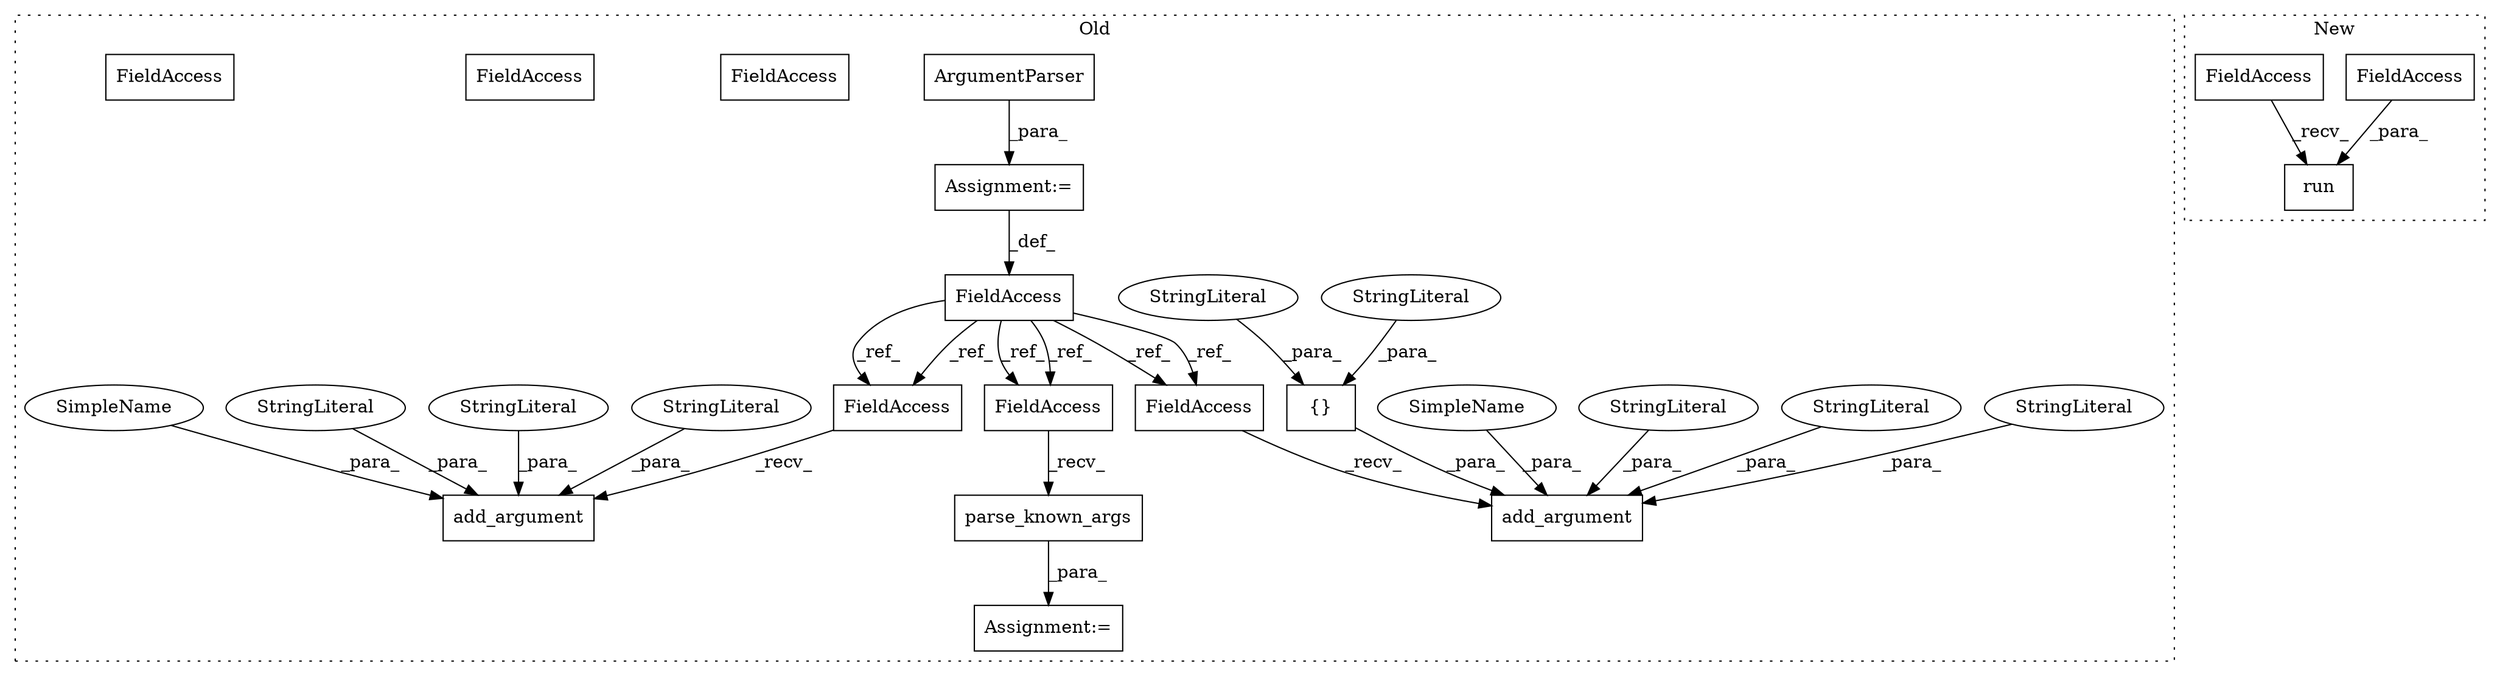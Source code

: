 digraph G {
subgraph cluster0 {
1 [label="ArgumentParser" a="32" s="7409" l="16" shape="box"];
3 [label="add_argument" a="32" s="8383,8518" l="13,1" shape="box"];
4 [label="StringLiteral" a="45" s="8512" l="6" shape="ellipse"];
5 [label="add_argument" a="32" s="7879,8012" l="13,1" shape="box"];
6 [label="StringLiteral" a="45" s="7915" l="5" shape="ellipse"];
7 [label="StringLiteral" a="45" s="8007" l="5" shape="ellipse"];
8 [label="StringLiteral" a="45" s="7903" l="4" shape="ellipse"];
9 [label="StringLiteral" a="45" s="8396" l="12" shape="ellipse"];
10 [label="Assignment:=" a="7" s="8560" l="2" shape="box"];
11 [label="Assignment:=" a="7" s="7399" l="1" shape="box"];
12 [label="parse_known_args" a="32" s="8569" l="18" shape="box"];
13 [label="FieldAccess" a="22" s="7393" l="6" shape="box"];
14 [label="FieldAccess" a="22" s="7872" l="6" shape="box"];
16 [label="FieldAccess" a="22" s="8376" l="6" shape="box"];
17 [label="FieldAccess" a="22" s="8562" l="6" shape="box"];
19 [label="StringLiteral" a="45" s="8427" l="84" shape="ellipse"];
20 [label="{}" a="4" s="7933,7946" l="1,1" shape="box"];
21 [label="StringLiteral" a="45" s="7941" l="5" shape="ellipse"];
22 [label="StringLiteral" a="45" s="7934" l="6" shape="ellipse"];
23 [label="FieldAccess" a="22" s="8376" l="6" shape="box"];
24 [label="FieldAccess" a="22" s="7872" l="6" shape="box"];
25 [label="FieldAccess" a="22" s="8562" l="6" shape="box"];
26 [label="SimpleName" a="42" s="7908" l="6" shape="ellipse"];
27 [label="SimpleName" a="42" s="8415" l="6" shape="ellipse"];
label = "Old";
style="dotted";
}
subgraph cluster1 {
2 [label="run" a="32" s="8547,8555" l="4,1" shape="box"];
15 [label="FieldAccess" a="22" s="8551" l="4" shape="box"];
18 [label="FieldAccess" a="22" s="8538" l="4" shape="box"];
label = "New";
style="dotted";
}
1 -> 11 [label="_para_"];
4 -> 3 [label="_para_"];
6 -> 5 [label="_para_"];
7 -> 5 [label="_para_"];
8 -> 5 [label="_para_"];
9 -> 3 [label="_para_"];
11 -> 13 [label="_def_"];
12 -> 10 [label="_para_"];
13 -> 23 [label="_ref_"];
13 -> 25 [label="_ref_"];
13 -> 24 [label="_ref_"];
13 -> 24 [label="_ref_"];
13 -> 25 [label="_ref_"];
13 -> 23 [label="_ref_"];
15 -> 2 [label="_para_"];
18 -> 2 [label="_recv_"];
19 -> 3 [label="_para_"];
20 -> 5 [label="_para_"];
21 -> 20 [label="_para_"];
22 -> 20 [label="_para_"];
23 -> 3 [label="_recv_"];
24 -> 5 [label="_recv_"];
25 -> 12 [label="_recv_"];
26 -> 5 [label="_para_"];
27 -> 3 [label="_para_"];
}
